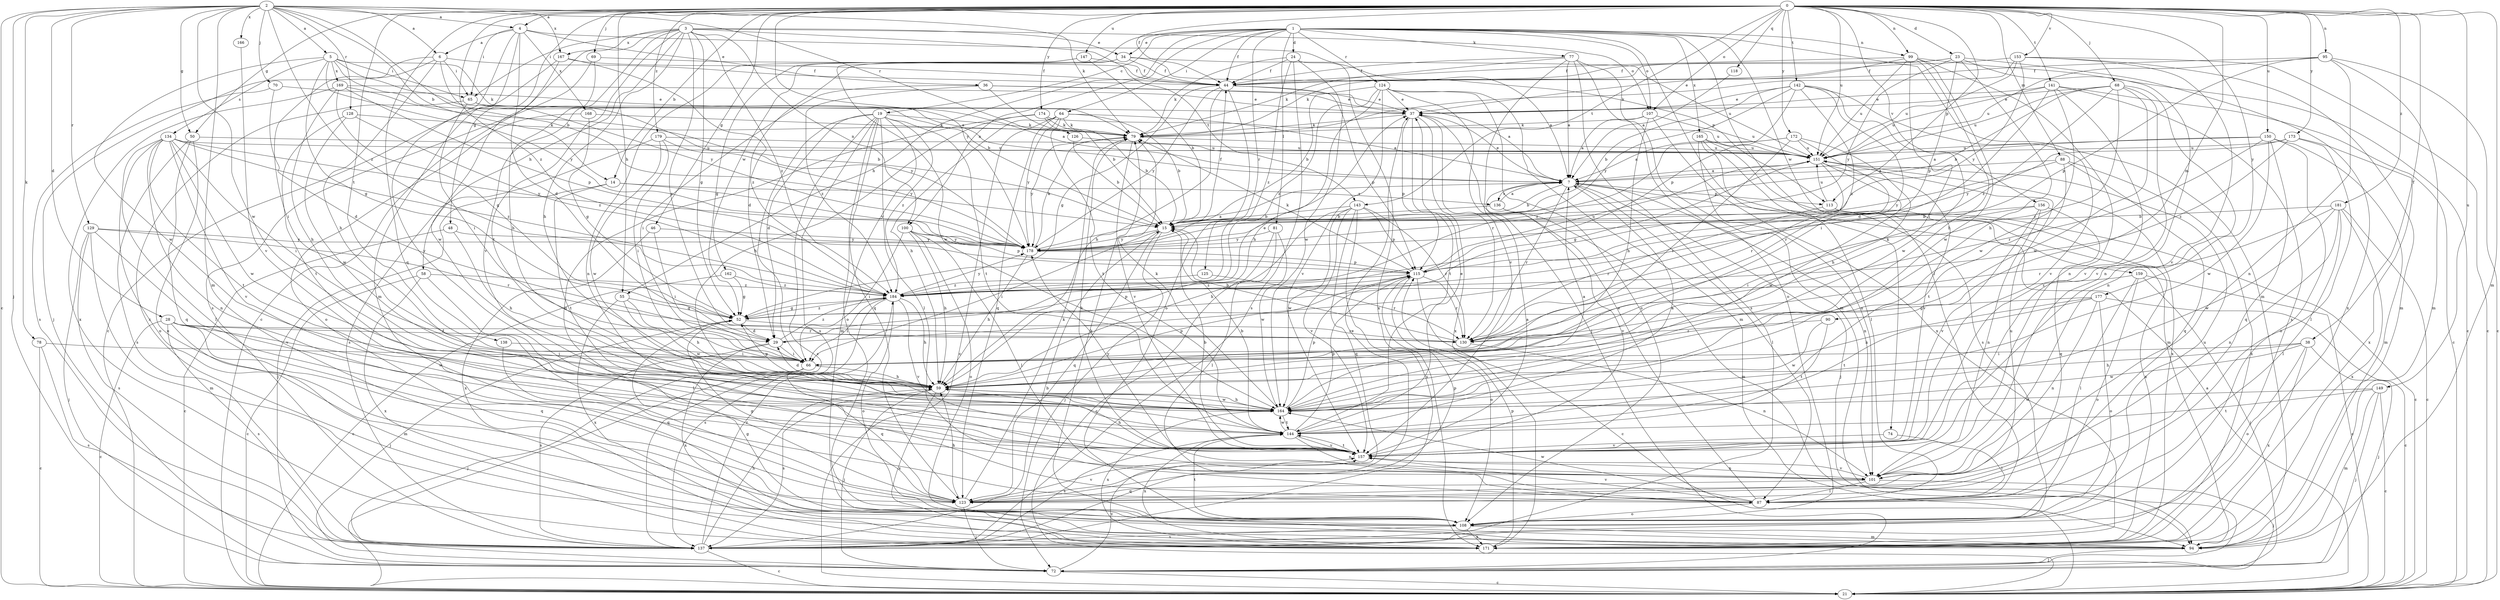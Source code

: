 strict digraph  {
0;
1;
2;
3;
4;
5;
6;
7;
14;
15;
19;
21;
23;
24;
28;
29;
34;
36;
37;
38;
44;
46;
48;
50;
52;
55;
58;
59;
64;
65;
66;
68;
69;
70;
72;
74;
77;
78;
79;
81;
87;
88;
90;
94;
95;
99;
100;
101;
107;
108;
113;
115;
118;
123;
124;
125;
126;
128;
129;
130;
134;
136;
137;
138;
141;
142;
143;
144;
147;
149;
150;
151;
153;
156;
157;
159;
162;
164;
165;
166;
167;
168;
169;
171;
172;
173;
174;
177;
178;
179;
181;
184;
0 -> 4  [label=a];
0 -> 14  [label=b];
0 -> 23  [label=d];
0 -> 38  [label=f];
0 -> 44  [label=f];
0 -> 46  [label=g];
0 -> 48  [label=g];
0 -> 50  [label=g];
0 -> 55  [label=h];
0 -> 68  [label=j];
0 -> 69  [label=j];
0 -> 88  [label=m];
0 -> 90  [label=m];
0 -> 94  [label=m];
0 -> 95  [label=n];
0 -> 99  [label=n];
0 -> 107  [label=o];
0 -> 113  [label=p];
0 -> 118  [label=q];
0 -> 123  [label=q];
0 -> 138  [label=t];
0 -> 141  [label=t];
0 -> 142  [label=t];
0 -> 143  [label=t];
0 -> 147  [label=u];
0 -> 149  [label=u];
0 -> 150  [label=u];
0 -> 151  [label=u];
0 -> 153  [label=v];
0 -> 156  [label=v];
0 -> 172  [label=y];
0 -> 173  [label=y];
0 -> 174  [label=y];
0 -> 177  [label=y];
0 -> 178  [label=y];
0 -> 179  [label=z];
0 -> 181  [label=z];
0 -> 184  [label=z];
1 -> 19  [label=c];
1 -> 24  [label=d];
1 -> 34  [label=e];
1 -> 44  [label=f];
1 -> 55  [label=h];
1 -> 64  [label=i];
1 -> 74  [label=k];
1 -> 77  [label=k];
1 -> 81  [label=l];
1 -> 87  [label=l];
1 -> 94  [label=m];
1 -> 99  [label=n];
1 -> 100  [label=n];
1 -> 107  [label=o];
1 -> 124  [label=r];
1 -> 125  [label=r];
1 -> 159  [label=w];
1 -> 162  [label=w];
1 -> 165  [label=x];
2 -> 4  [label=a];
2 -> 5  [label=a];
2 -> 6  [label=a];
2 -> 14  [label=b];
2 -> 15  [label=b];
2 -> 21  [label=c];
2 -> 28  [label=d];
2 -> 50  [label=g];
2 -> 70  [label=j];
2 -> 72  [label=j];
2 -> 78  [label=k];
2 -> 79  [label=k];
2 -> 94  [label=m];
2 -> 126  [label=r];
2 -> 128  [label=r];
2 -> 129  [label=r];
2 -> 164  [label=w];
2 -> 166  [label=x];
2 -> 167  [label=x];
2 -> 184  [label=z];
3 -> 21  [label=c];
3 -> 34  [label=e];
3 -> 52  [label=g];
3 -> 58  [label=h];
3 -> 59  [label=h];
3 -> 65  [label=i];
3 -> 100  [label=n];
3 -> 107  [label=o];
3 -> 130  [label=r];
3 -> 143  [label=t];
3 -> 144  [label=t];
3 -> 157  [label=v];
3 -> 167  [label=x];
3 -> 184  [label=z];
4 -> 6  [label=a];
4 -> 29  [label=d];
4 -> 36  [label=e];
4 -> 65  [label=i];
4 -> 94  [label=m];
4 -> 113  [label=p];
4 -> 157  [label=v];
4 -> 168  [label=x];
5 -> 7  [label=a];
5 -> 15  [label=b];
5 -> 52  [label=g];
5 -> 65  [label=i];
5 -> 79  [label=k];
5 -> 134  [label=s];
5 -> 164  [label=w];
5 -> 169  [label=x];
5 -> 178  [label=y];
6 -> 44  [label=f];
6 -> 59  [label=h];
6 -> 65  [label=i];
6 -> 66  [label=i];
6 -> 72  [label=j];
6 -> 178  [label=y];
7 -> 15  [label=b];
7 -> 37  [label=e];
7 -> 72  [label=j];
7 -> 87  [label=l];
7 -> 101  [label=n];
7 -> 113  [label=p];
7 -> 130  [label=r];
7 -> 136  [label=s];
14 -> 72  [label=j];
14 -> 136  [label=s];
14 -> 144  [label=t];
14 -> 178  [label=y];
15 -> 44  [label=f];
15 -> 66  [label=i];
15 -> 72  [label=j];
15 -> 123  [label=q];
15 -> 178  [label=y];
19 -> 21  [label=c];
19 -> 29  [label=d];
19 -> 66  [label=i];
19 -> 79  [label=k];
19 -> 87  [label=l];
19 -> 94  [label=m];
19 -> 108  [label=o];
19 -> 123  [label=q];
19 -> 137  [label=s];
19 -> 144  [label=t];
19 -> 184  [label=z];
21 -> 7  [label=a];
23 -> 44  [label=f];
23 -> 59  [label=h];
23 -> 79  [label=k];
23 -> 101  [label=n];
23 -> 115  [label=p];
23 -> 171  [label=x];
23 -> 178  [label=y];
24 -> 44  [label=f];
24 -> 79  [label=k];
24 -> 137  [label=s];
24 -> 164  [label=w];
24 -> 171  [label=x];
24 -> 184  [label=z];
28 -> 21  [label=c];
28 -> 29  [label=d];
28 -> 94  [label=m];
28 -> 123  [label=q];
28 -> 130  [label=r];
28 -> 137  [label=s];
28 -> 164  [label=w];
29 -> 37  [label=e];
29 -> 66  [label=i];
29 -> 137  [label=s];
29 -> 171  [label=x];
29 -> 184  [label=z];
34 -> 7  [label=a];
34 -> 29  [label=d];
34 -> 44  [label=f];
34 -> 151  [label=u];
34 -> 164  [label=w];
36 -> 7  [label=a];
36 -> 15  [label=b];
36 -> 37  [label=e];
36 -> 66  [label=i];
36 -> 184  [label=z];
37 -> 79  [label=k];
37 -> 115  [label=p];
37 -> 130  [label=r];
37 -> 144  [label=t];
37 -> 171  [label=x];
38 -> 59  [label=h];
38 -> 66  [label=i];
38 -> 72  [label=j];
38 -> 108  [label=o];
38 -> 164  [label=w];
38 -> 171  [label=x];
44 -> 37  [label=e];
44 -> 52  [label=g];
44 -> 59  [label=h];
44 -> 108  [label=o];
44 -> 115  [label=p];
44 -> 178  [label=y];
46 -> 66  [label=i];
46 -> 171  [label=x];
46 -> 178  [label=y];
48 -> 21  [label=c];
48 -> 59  [label=h];
48 -> 178  [label=y];
50 -> 108  [label=o];
50 -> 123  [label=q];
50 -> 137  [label=s];
50 -> 151  [label=u];
52 -> 29  [label=d];
52 -> 72  [label=j];
52 -> 115  [label=p];
52 -> 130  [label=r];
52 -> 184  [label=z];
55 -> 52  [label=g];
55 -> 59  [label=h];
55 -> 164  [label=w];
55 -> 171  [label=x];
58 -> 21  [label=c];
58 -> 87  [label=l];
58 -> 171  [label=x];
58 -> 184  [label=z];
59 -> 29  [label=d];
59 -> 52  [label=g];
59 -> 72  [label=j];
59 -> 115  [label=p];
59 -> 137  [label=s];
59 -> 164  [label=w];
59 -> 171  [label=x];
64 -> 7  [label=a];
64 -> 15  [label=b];
64 -> 21  [label=c];
64 -> 59  [label=h];
64 -> 79  [label=k];
64 -> 123  [label=q];
64 -> 144  [label=t];
64 -> 178  [label=y];
65 -> 7  [label=a];
65 -> 66  [label=i];
65 -> 171  [label=x];
65 -> 178  [label=y];
66 -> 59  [label=h];
66 -> 72  [label=j];
66 -> 123  [label=q];
68 -> 15  [label=b];
68 -> 37  [label=e];
68 -> 101  [label=n];
68 -> 130  [label=r];
68 -> 151  [label=u];
68 -> 157  [label=v];
68 -> 164  [label=w];
68 -> 184  [label=z];
69 -> 44  [label=f];
69 -> 59  [label=h];
69 -> 137  [label=s];
70 -> 29  [label=d];
70 -> 37  [label=e];
70 -> 137  [label=s];
72 -> 21  [label=c];
72 -> 157  [label=v];
74 -> 87  [label=l];
74 -> 157  [label=v];
77 -> 7  [label=a];
77 -> 44  [label=f];
77 -> 79  [label=k];
77 -> 94  [label=m];
77 -> 108  [label=o];
77 -> 137  [label=s];
77 -> 157  [label=v];
78 -> 21  [label=c];
78 -> 66  [label=i];
78 -> 137  [label=s];
79 -> 151  [label=u];
79 -> 157  [label=v];
79 -> 178  [label=y];
81 -> 21  [label=c];
81 -> 87  [label=l];
81 -> 164  [label=w];
81 -> 178  [label=y];
87 -> 37  [label=e];
87 -> 108  [label=o];
87 -> 157  [label=v];
87 -> 164  [label=w];
88 -> 7  [label=a];
88 -> 123  [label=q];
88 -> 144  [label=t];
88 -> 171  [label=x];
88 -> 178  [label=y];
90 -> 130  [label=r];
90 -> 144  [label=t];
90 -> 164  [label=w];
94 -> 52  [label=g];
94 -> 72  [label=j];
95 -> 21  [label=c];
95 -> 44  [label=f];
95 -> 94  [label=m];
95 -> 101  [label=n];
95 -> 115  [label=p];
95 -> 151  [label=u];
99 -> 21  [label=c];
99 -> 37  [label=e];
99 -> 44  [label=f];
99 -> 59  [label=h];
99 -> 66  [label=i];
99 -> 101  [label=n];
99 -> 151  [label=u];
99 -> 164  [label=w];
100 -> 59  [label=h];
100 -> 66  [label=i];
100 -> 87  [label=l];
100 -> 108  [label=o];
100 -> 115  [label=p];
100 -> 178  [label=y];
101 -> 72  [label=j];
101 -> 79  [label=k];
101 -> 87  [label=l];
101 -> 123  [label=q];
101 -> 157  [label=v];
107 -> 7  [label=a];
107 -> 59  [label=h];
107 -> 79  [label=k];
107 -> 151  [label=u];
107 -> 171  [label=x];
108 -> 79  [label=k];
108 -> 94  [label=m];
108 -> 137  [label=s];
108 -> 144  [label=t];
108 -> 151  [label=u];
108 -> 171  [label=x];
113 -> 21  [label=c];
113 -> 130  [label=r];
113 -> 151  [label=u];
113 -> 171  [label=x];
115 -> 21  [label=c];
115 -> 79  [label=k];
115 -> 108  [label=o];
115 -> 130  [label=r];
115 -> 151  [label=u];
115 -> 184  [label=z];
118 -> 7  [label=a];
123 -> 52  [label=g];
123 -> 59  [label=h];
123 -> 72  [label=j];
123 -> 79  [label=k];
123 -> 115  [label=p];
123 -> 151  [label=u];
123 -> 157  [label=v];
124 -> 15  [label=b];
124 -> 37  [label=e];
124 -> 59  [label=h];
124 -> 72  [label=j];
124 -> 94  [label=m];
124 -> 108  [label=o];
124 -> 157  [label=v];
124 -> 184  [label=z];
125 -> 130  [label=r];
125 -> 184  [label=z];
126 -> 15  [label=b];
126 -> 151  [label=u];
128 -> 79  [label=k];
128 -> 144  [label=t];
128 -> 164  [label=w];
128 -> 184  [label=z];
129 -> 72  [label=j];
129 -> 94  [label=m];
129 -> 130  [label=r];
129 -> 137  [label=s];
129 -> 157  [label=v];
129 -> 178  [label=y];
130 -> 15  [label=b];
130 -> 101  [label=n];
134 -> 66  [label=i];
134 -> 87  [label=l];
134 -> 101  [label=n];
134 -> 108  [label=o];
134 -> 144  [label=t];
134 -> 151  [label=u];
134 -> 157  [label=v];
134 -> 164  [label=w];
134 -> 178  [label=y];
134 -> 184  [label=z];
136 -> 7  [label=a];
136 -> 15  [label=b];
136 -> 94  [label=m];
136 -> 157  [label=v];
137 -> 15  [label=b];
137 -> 21  [label=c];
137 -> 37  [label=e];
137 -> 59  [label=h];
137 -> 184  [label=z];
138 -> 66  [label=i];
138 -> 123  [label=q];
141 -> 21  [label=c];
141 -> 29  [label=d];
141 -> 37  [label=e];
141 -> 137  [label=s];
141 -> 151  [label=u];
141 -> 157  [label=v];
141 -> 164  [label=w];
142 -> 15  [label=b];
142 -> 37  [label=e];
142 -> 66  [label=i];
142 -> 115  [label=p];
142 -> 157  [label=v];
142 -> 164  [label=w];
142 -> 178  [label=y];
142 -> 184  [label=z];
143 -> 15  [label=b];
143 -> 59  [label=h];
143 -> 115  [label=p];
143 -> 123  [label=q];
143 -> 130  [label=r];
143 -> 137  [label=s];
143 -> 157  [label=v];
143 -> 164  [label=w];
144 -> 7  [label=a];
144 -> 15  [label=b];
144 -> 37  [label=e];
144 -> 101  [label=n];
144 -> 115  [label=p];
144 -> 137  [label=s];
144 -> 157  [label=v];
144 -> 164  [label=w];
144 -> 171  [label=x];
147 -> 15  [label=b];
147 -> 44  [label=f];
147 -> 52  [label=g];
147 -> 101  [label=n];
149 -> 21  [label=c];
149 -> 72  [label=j];
149 -> 94  [label=m];
149 -> 144  [label=t];
149 -> 164  [label=w];
150 -> 7  [label=a];
150 -> 94  [label=m];
150 -> 108  [label=o];
150 -> 123  [label=q];
150 -> 130  [label=r];
150 -> 151  [label=u];
150 -> 164  [label=w];
151 -> 7  [label=a];
151 -> 52  [label=g];
151 -> 130  [label=r];
151 -> 157  [label=v];
151 -> 164  [label=w];
151 -> 171  [label=x];
153 -> 21  [label=c];
153 -> 44  [label=f];
153 -> 79  [label=k];
153 -> 94  [label=m];
153 -> 151  [label=u];
153 -> 157  [label=v];
153 -> 178  [label=y];
156 -> 15  [label=b];
156 -> 66  [label=i];
156 -> 101  [label=n];
156 -> 123  [label=q];
156 -> 157  [label=v];
157 -> 7  [label=a];
157 -> 15  [label=b];
157 -> 59  [label=h];
157 -> 101  [label=n];
157 -> 144  [label=t];
157 -> 178  [label=y];
159 -> 21  [label=c];
159 -> 72  [label=j];
159 -> 87  [label=l];
159 -> 108  [label=o];
159 -> 184  [label=z];
162 -> 21  [label=c];
162 -> 52  [label=g];
162 -> 184  [label=z];
164 -> 7  [label=a];
164 -> 59  [label=h];
164 -> 79  [label=k];
164 -> 115  [label=p];
164 -> 144  [label=t];
164 -> 171  [label=x];
165 -> 87  [label=l];
165 -> 94  [label=m];
165 -> 101  [label=n];
165 -> 137  [label=s];
165 -> 151  [label=u];
166 -> 157  [label=v];
167 -> 21  [label=c];
167 -> 44  [label=f];
167 -> 164  [label=w];
167 -> 184  [label=z];
168 -> 52  [label=g];
168 -> 79  [label=k];
168 -> 108  [label=o];
169 -> 15  [label=b];
169 -> 37  [label=e];
169 -> 52  [label=g];
169 -> 59  [label=h];
169 -> 115  [label=p];
169 -> 171  [label=x];
171 -> 115  [label=p];
172 -> 7  [label=a];
172 -> 59  [label=h];
172 -> 66  [label=i];
172 -> 130  [label=r];
172 -> 151  [label=u];
172 -> 184  [label=z];
173 -> 87  [label=l];
173 -> 151  [label=u];
173 -> 171  [label=x];
173 -> 178  [label=y];
173 -> 184  [label=z];
174 -> 15  [label=b];
174 -> 59  [label=h];
174 -> 79  [label=k];
174 -> 123  [label=q];
174 -> 151  [label=u];
177 -> 21  [label=c];
177 -> 52  [label=g];
177 -> 59  [label=h];
177 -> 101  [label=n];
177 -> 108  [label=o];
177 -> 144  [label=t];
178 -> 7  [label=a];
178 -> 59  [label=h];
178 -> 79  [label=k];
178 -> 115  [label=p];
179 -> 66  [label=i];
179 -> 137  [label=s];
179 -> 151  [label=u];
179 -> 164  [label=w];
179 -> 178  [label=y];
181 -> 15  [label=b];
181 -> 21  [label=c];
181 -> 87  [label=l];
181 -> 101  [label=n];
181 -> 130  [label=r];
181 -> 164  [label=w];
181 -> 171  [label=x];
184 -> 52  [label=g];
184 -> 59  [label=h];
184 -> 66  [label=i];
184 -> 108  [label=o];
184 -> 137  [label=s];
184 -> 157  [label=v];
184 -> 178  [label=y];
}
